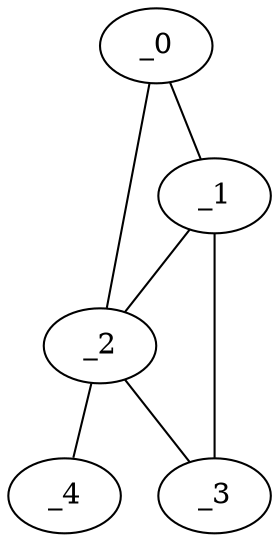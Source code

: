 graph ZP1_0058 {
	_0	 [x="0.562277",
		y="3.22049"];
	_1	 [x="2.58522",
		y="3.5854"];
	_0 -- _1;
	_2	 [x="0.51",
		y="0.49"];
	_0 -- _2;
	_1 -- _2;
	_3	 [x="2.49152",
		y="1.22508"];
	_1 -- _3;
	_2 -- _3;
	_4	 [x="1.37705",
		y="1.20177"];
	_2 -- _4;
}
